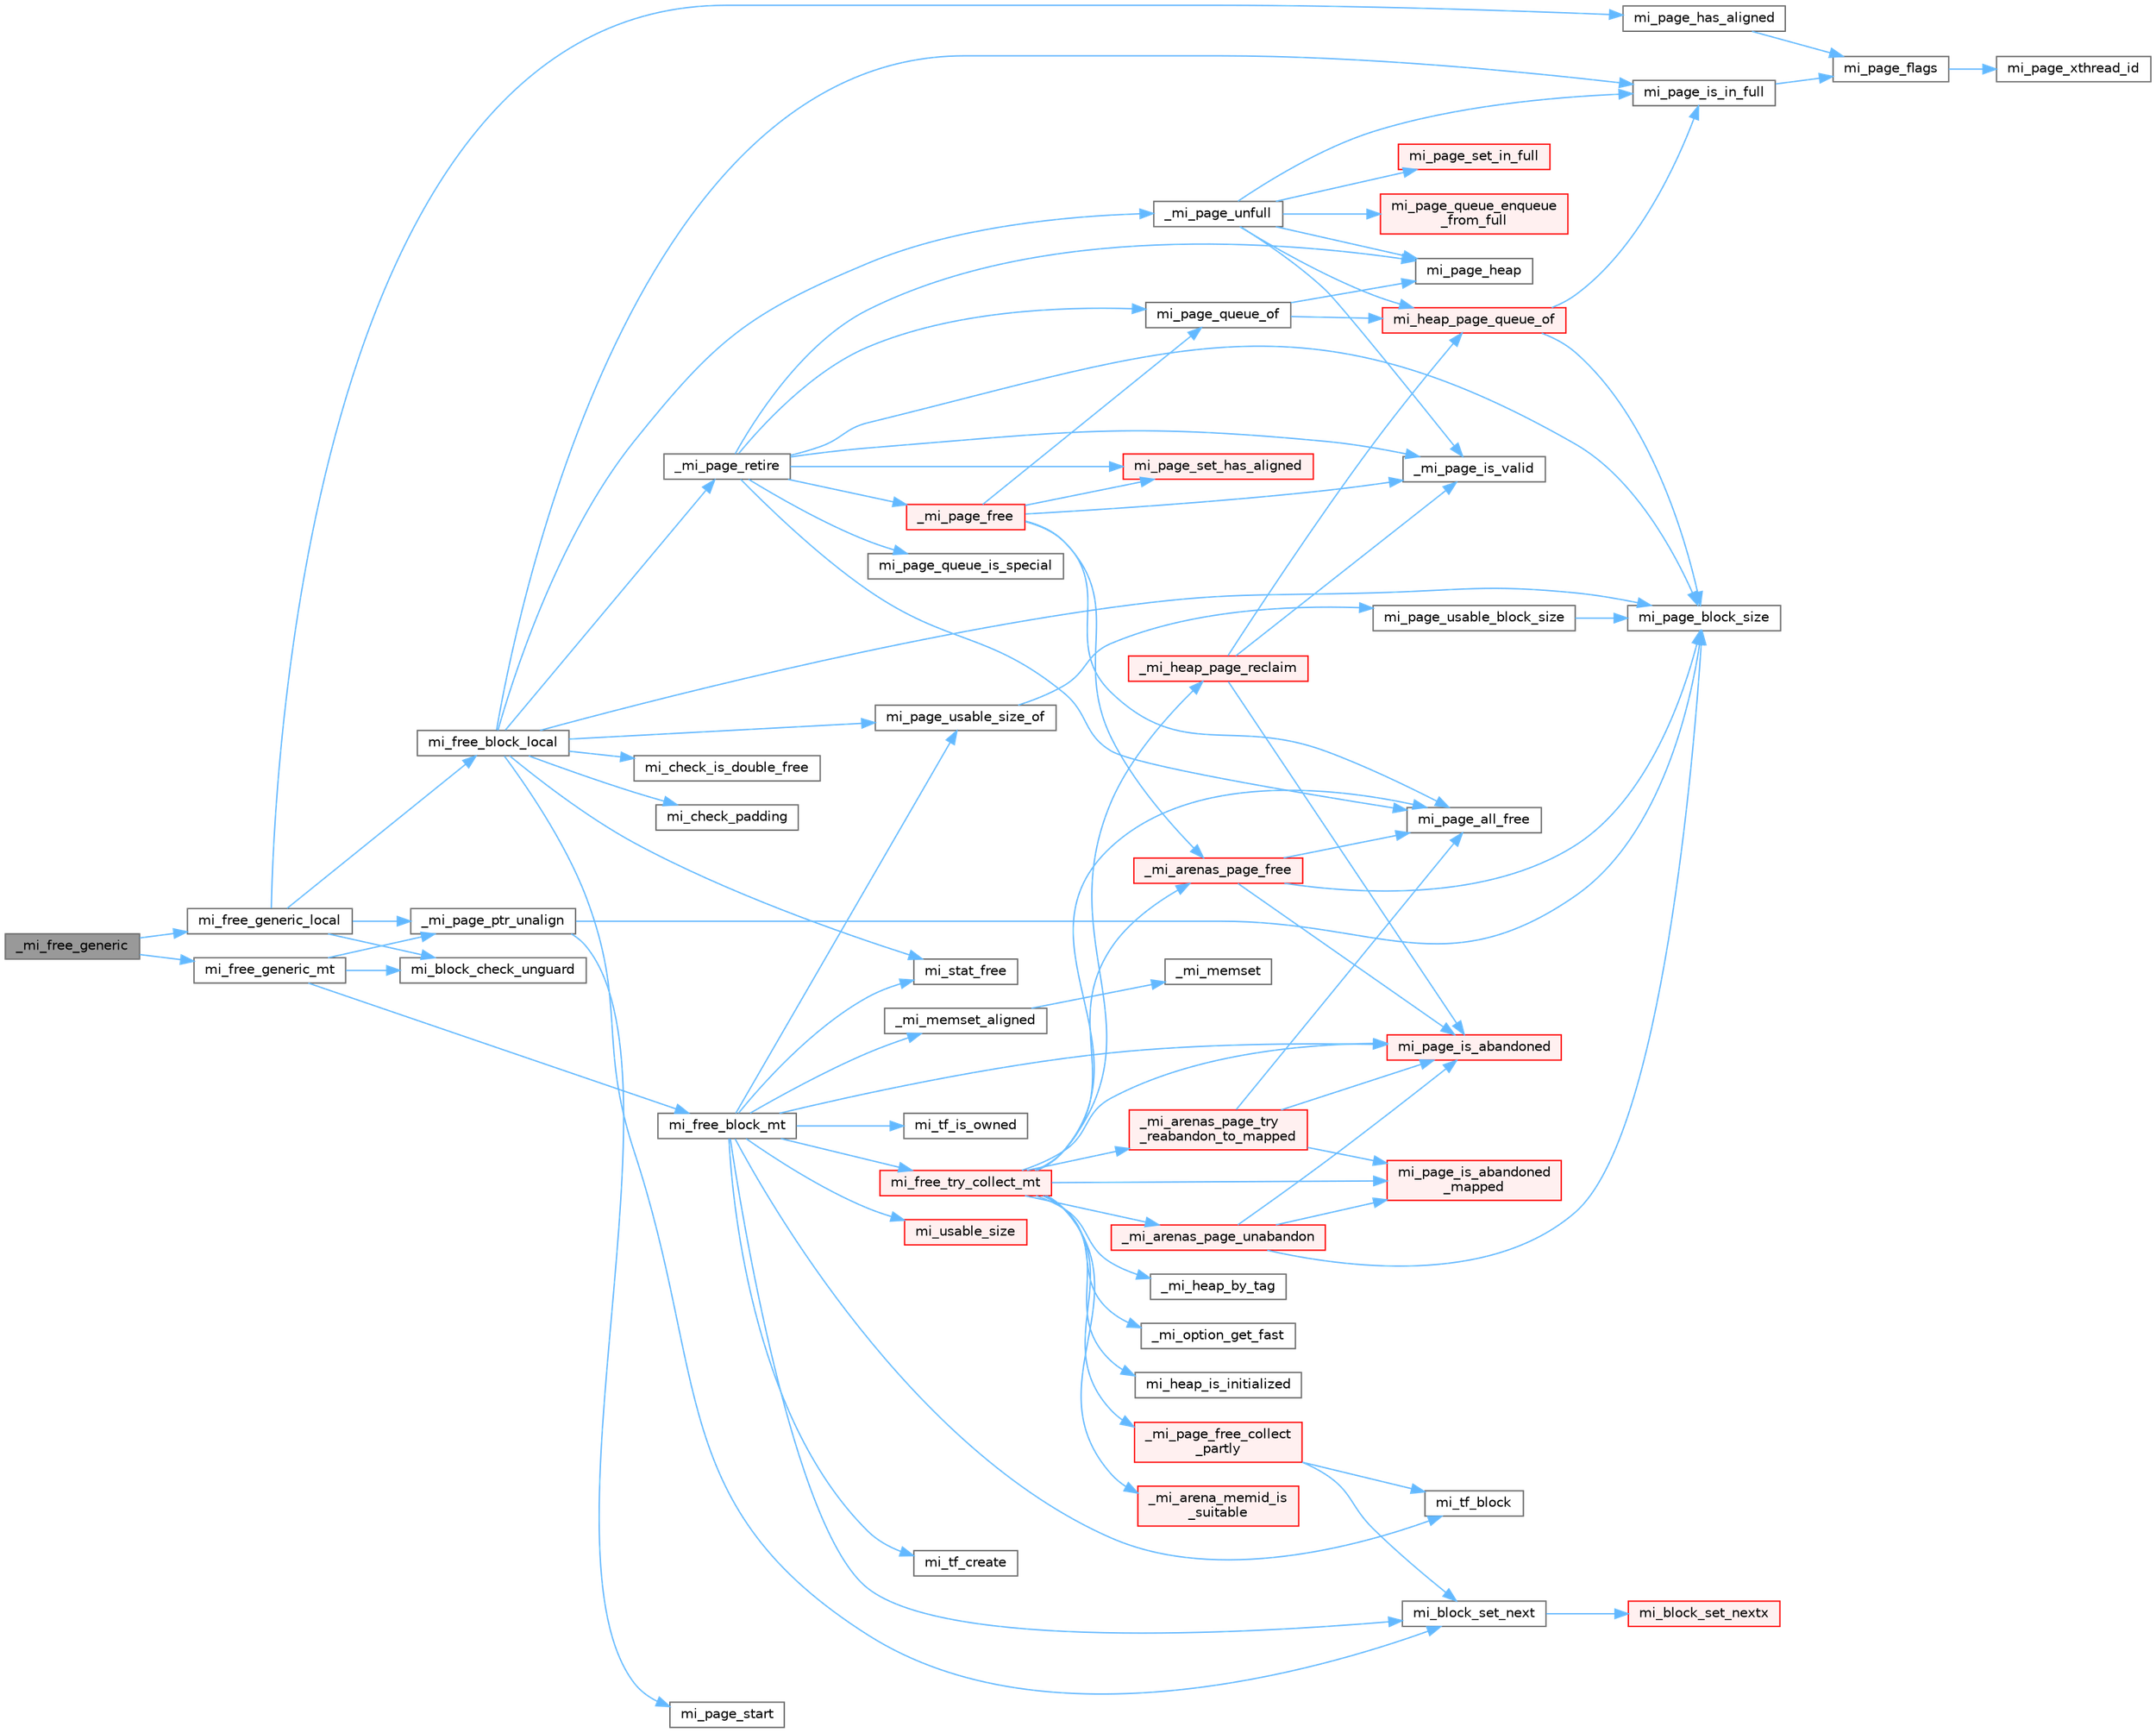digraph "_mi_free_generic"
{
 // LATEX_PDF_SIZE
  bgcolor="transparent";
  edge [fontname=Helvetica,fontsize=10,labelfontname=Helvetica,labelfontsize=10];
  node [fontname=Helvetica,fontsize=10,shape=box,height=0.2,width=0.4];
  rankdir="LR";
  Node1 [id="Node000001",label="_mi_free_generic",height=0.2,width=0.4,color="gray40", fillcolor="grey60", style="filled", fontcolor="black",tooltip=" "];
  Node1 -> Node2 [id="edge1_Node000001_Node000002",color="steelblue1",style="solid",tooltip=" "];
  Node2 [id="Node000002",label="mi_free_generic_local",height=0.2,width=0.4,color="grey40", fillcolor="white", style="filled",URL="$free_8c.html#a2e61936ec89160d051a72f0d1f95424f",tooltip=" "];
  Node2 -> Node3 [id="edge2_Node000002_Node000003",color="steelblue1",style="solid",tooltip=" "];
  Node3 [id="Node000003",label="_mi_page_ptr_unalign",height=0.2,width=0.4,color="grey40", fillcolor="white", style="filled",URL="$free_8c.html#a02c896f799e571b628b2d7747ca9f771",tooltip=" "];
  Node3 -> Node4 [id="edge3_Node000003_Node000004",color="steelblue1",style="solid",tooltip=" "];
  Node4 [id="Node000004",label="mi_page_block_size",height=0.2,width=0.4,color="grey40", fillcolor="white", style="filled",URL="$_e_a_s_t_l_2packages_2mimalloc_2include_2mimalloc_2internal_8h.html#a6134893990c1f09da2b40092ceecc780",tooltip=" "];
  Node3 -> Node5 [id="edge4_Node000003_Node000005",color="steelblue1",style="solid",tooltip=" "];
  Node5 [id="Node000005",label="mi_page_start",height=0.2,width=0.4,color="grey40", fillcolor="white", style="filled",URL="$_e_a_s_t_l_2packages_2mimalloc_2include_2mimalloc_2internal_8h.html#a95e8b035747d340ad060f5cf0811b7e9",tooltip=" "];
  Node2 -> Node6 [id="edge5_Node000002_Node000006",color="steelblue1",style="solid",tooltip=" "];
  Node6 [id="Node000006",label="mi_block_check_unguard",height=0.2,width=0.4,color="grey40", fillcolor="white", style="filled",URL="$free_8c.html#a9faffbac5f73a12ca8d2567027a1c43a",tooltip=" "];
  Node2 -> Node7 [id="edge6_Node000002_Node000007",color="steelblue1",style="solid",tooltip=" "];
  Node7 [id="Node000007",label="mi_free_block_local",height=0.2,width=0.4,color="grey40", fillcolor="white", style="filled",URL="$free_8c.html#a4ea336aeb08fb4786186f6087a751d3c",tooltip=" "];
  Node7 -> Node8 [id="edge7_Node000007_Node000008",color="steelblue1",style="solid",tooltip=" "];
  Node8 [id="Node000008",label="_mi_page_retire",height=0.2,width=0.4,color="grey40", fillcolor="white", style="filled",URL="$page_8c.html#a54b1e58a3b88604ea8dc4d9220f4c32c",tooltip=" "];
  Node8 -> Node9 [id="edge8_Node000008_Node000009",color="steelblue1",style="solid",tooltip=" "];
  Node9 [id="Node000009",label="_mi_page_free",height=0.2,width=0.4,color="red", fillcolor="#FFF0F0", style="filled",URL="$page_8c.html#a1c5c78a8becee842d5b9444a2ee67a3b",tooltip=" "];
  Node9 -> Node138 [id="edge9_Node000009_Node000138",color="steelblue1",style="solid",tooltip=" "];
  Node138 [id="Node000138",label="_mi_arenas_page_free",height=0.2,width=0.4,color="red", fillcolor="#FFF0F0", style="filled",URL="$arena_8c.html#a5c704481ee56f6588f680987f4359d45",tooltip=" "];
  Node138 -> Node219 [id="edge10_Node000138_Node000219",color="steelblue1",style="solid",tooltip=" "];
  Node219 [id="Node000219",label="mi_page_all_free",height=0.2,width=0.4,color="grey40", fillcolor="white", style="filled",URL="$_e_a_s_t_l_2packages_2mimalloc_2include_2mimalloc_2internal_8h.html#adfd6d23350810ca36986ffbc5459c93d",tooltip=" "];
  Node138 -> Node4 [id="edge11_Node000138_Node000004",color="steelblue1",style="solid",tooltip=" "];
  Node138 -> Node223 [id="edge12_Node000138_Node000223",color="steelblue1",style="solid",tooltip=" "];
  Node223 [id="Node000223",label="mi_page_is_abandoned",height=0.2,width=0.4,color="red", fillcolor="#FFF0F0", style="filled",URL="$_e_a_s_t_l_2packages_2mimalloc_2include_2mimalloc_2internal_8h.html#aa75f964d916bd58a37861b88491c51fb",tooltip=" "];
  Node9 -> Node229 [id="edge13_Node000009_Node000229",color="steelblue1",style="solid",tooltip=" "];
  Node229 [id="Node000229",label="_mi_page_is_valid",height=0.2,width=0.4,color="grey40", fillcolor="white", style="filled",URL="$_e_a_s_t_l_2packages_2mimalloc_2include_2mimalloc_2internal_8h.html#af1d572618734511626662f9f7befb8e9",tooltip=" "];
  Node9 -> Node219 [id="edge14_Node000009_Node000219",color="steelblue1",style="solid",tooltip=" "];
  Node9 -> Node235 [id="edge15_Node000009_Node000235",color="steelblue1",style="solid",tooltip=" "];
  Node235 [id="Node000235",label="mi_page_queue_of",height=0.2,width=0.4,color="grey40", fillcolor="white", style="filled",URL="$page-queue_8c.html#a59942bb22e34833289b85a5c70d81f97",tooltip=" "];
  Node235 -> Node236 [id="edge16_Node000235_Node000236",color="steelblue1",style="solid",tooltip=" "];
  Node236 [id="Node000236",label="mi_heap_page_queue_of",height=0.2,width=0.4,color="red", fillcolor="#FFF0F0", style="filled",URL="$page-queue_8c.html#aa50524f852ac833fcf366b583c9ebfaa",tooltip=" "];
  Node236 -> Node4 [id="edge17_Node000236_Node000004",color="steelblue1",style="solid",tooltip=" "];
  Node236 -> Node233 [id="edge18_Node000236_Node000233",color="steelblue1",style="solid",tooltip=" "];
  Node233 [id="Node000233",label="mi_page_is_in_full",height=0.2,width=0.4,color="grey40", fillcolor="white", style="filled",URL="$_e_a_s_t_l_2packages_2mimalloc_2include_2mimalloc_2internal_8h.html#a250f4d0710309fb1cff782cd06644842",tooltip=" "];
  Node233 -> Node234 [id="edge19_Node000233_Node000234",color="steelblue1",style="solid",tooltip=" "];
  Node234 [id="Node000234",label="mi_page_flags",height=0.2,width=0.4,color="grey40", fillcolor="white", style="filled",URL="$_e_a_s_t_l_2packages_2mimalloc_2include_2mimalloc_2internal_8h.html#a3d26e50ecf7ae2045d2a6dc69c3c30c8",tooltip=" "];
  Node234 -> Node225 [id="edge20_Node000234_Node000225",color="steelblue1",style="solid",tooltip=" "];
  Node225 [id="Node000225",label="mi_page_xthread_id",height=0.2,width=0.4,color="grey40", fillcolor="white", style="filled",URL="$_e_a_s_t_l_2packages_2mimalloc_2include_2mimalloc_2internal_8h.html#af15a53be4fb9aa00af3c25632b1b1dac",tooltip=" "];
  Node235 -> Node239 [id="edge21_Node000235_Node000239",color="steelblue1",style="solid",tooltip=" "];
  Node239 [id="Node000239",label="mi_page_heap",height=0.2,width=0.4,color="grey40", fillcolor="white", style="filled",URL="$_e_a_s_t_l_2packages_2mimalloc_2include_2mimalloc_2internal_8h.html#a35ba87308ac94f73791017e50d3ab4c7",tooltip=" "];
  Node9 -> Node244 [id="edge22_Node000009_Node000244",color="steelblue1",style="solid",tooltip=" "];
  Node244 [id="Node000244",label="mi_page_set_has_aligned",height=0.2,width=0.4,color="red", fillcolor="#FFF0F0", style="filled",URL="$_e_a_s_t_l_2packages_2mimalloc_2include_2mimalloc_2internal_8h.html#a41000a967469e2e727f5f8670c8d37e1",tooltip=" "];
  Node8 -> Node229 [id="edge23_Node000008_Node000229",color="steelblue1",style="solid",tooltip=" "];
  Node8 -> Node219 [id="edge24_Node000008_Node000219",color="steelblue1",style="solid",tooltip=" "];
  Node8 -> Node4 [id="edge25_Node000008_Node000004",color="steelblue1",style="solid",tooltip=" "];
  Node8 -> Node239 [id="edge26_Node000008_Node000239",color="steelblue1",style="solid",tooltip=" "];
  Node8 -> Node246 [id="edge27_Node000008_Node000246",color="steelblue1",style="solid",tooltip=" "];
  Node246 [id="Node000246",label="mi_page_queue_is_special",height=0.2,width=0.4,color="grey40", fillcolor="white", style="filled",URL="$page-queue_8c.html#aef6c208d531125d2a6d63e94020b8b89",tooltip=" "];
  Node8 -> Node235 [id="edge28_Node000008_Node000235",color="steelblue1",style="solid",tooltip=" "];
  Node8 -> Node244 [id="edge29_Node000008_Node000244",color="steelblue1",style="solid",tooltip=" "];
  Node7 -> Node247 [id="edge30_Node000007_Node000247",color="steelblue1",style="solid",tooltip=" "];
  Node247 [id="Node000247",label="_mi_page_unfull",height=0.2,width=0.4,color="grey40", fillcolor="white", style="filled",URL="$page_8c.html#a56fb2dd5b89d7848f041fc2f9ad189a0",tooltip=" "];
  Node247 -> Node229 [id="edge31_Node000247_Node000229",color="steelblue1",style="solid",tooltip=" "];
  Node247 -> Node236 [id="edge32_Node000247_Node000236",color="steelblue1",style="solid",tooltip=" "];
  Node247 -> Node239 [id="edge33_Node000247_Node000239",color="steelblue1",style="solid",tooltip=" "];
  Node247 -> Node233 [id="edge34_Node000247_Node000233",color="steelblue1",style="solid",tooltip=" "];
  Node247 -> Node248 [id="edge35_Node000247_Node000248",color="steelblue1",style="solid",tooltip=" "];
  Node248 [id="Node000248",label="mi_page_queue_enqueue\l_from_full",height=0.2,width=0.4,color="red", fillcolor="#FFF0F0", style="filled",URL="$page-queue_8c.html#aa4057c2fc6d8f9e1d6bb30ebbc3123aa",tooltip=" "];
  Node247 -> Node242 [id="edge36_Node000247_Node000242",color="steelblue1",style="solid",tooltip=" "];
  Node242 [id="Node000242",label="mi_page_set_in_full",height=0.2,width=0.4,color="red", fillcolor="#FFF0F0", style="filled",URL="$_e_a_s_t_l_2packages_2mimalloc_2include_2mimalloc_2internal_8h.html#a4b587eab21fd150918b1c57244c17d27",tooltip=" "];
  Node7 -> Node250 [id="edge37_Node000007_Node000250",color="steelblue1",style="solid",tooltip=" "];
  Node250 [id="Node000250",label="mi_block_set_next",height=0.2,width=0.4,color="grey40", fillcolor="white", style="filled",URL="$_e_a_s_t_l_2packages_2mimalloc_2include_2mimalloc_2internal_8h.html#ac7b440a922454c163ed1139aac9b946d",tooltip=" "];
  Node250 -> Node251 [id="edge38_Node000250_Node000251",color="steelblue1",style="solid",tooltip=" "];
  Node251 [id="Node000251",label="mi_block_set_nextx",height=0.2,width=0.4,color="red", fillcolor="#FFF0F0", style="filled",URL="$_e_a_s_t_l_2packages_2mimalloc_2include_2mimalloc_2internal_8h.html#af5fbdb6f591a95ed806576e4edd908d3",tooltip=" "];
  Node7 -> Node254 [id="edge39_Node000007_Node000254",color="steelblue1",style="solid",tooltip=" "];
  Node254 [id="Node000254",label="mi_check_is_double_free",height=0.2,width=0.4,color="grey40", fillcolor="white", style="filled",URL="$free_8c.html#ad23f1572e5f6b82c4c59a43fb9f0595d",tooltip=" "];
  Node7 -> Node255 [id="edge40_Node000007_Node000255",color="steelblue1",style="solid",tooltip=" "];
  Node255 [id="Node000255",label="mi_check_padding",height=0.2,width=0.4,color="grey40", fillcolor="white", style="filled",URL="$free_8c.html#a607d73b1962b5676b5fb0a58d0eda6d8",tooltip=" "];
  Node7 -> Node4 [id="edge41_Node000007_Node000004",color="steelblue1",style="solid",tooltip=" "];
  Node7 -> Node233 [id="edge42_Node000007_Node000233",color="steelblue1",style="solid",tooltip=" "];
  Node7 -> Node256 [id="edge43_Node000007_Node000256",color="steelblue1",style="solid",tooltip=" "];
  Node256 [id="Node000256",label="mi_page_usable_size_of",height=0.2,width=0.4,color="grey40", fillcolor="white", style="filled",URL="$free_8c.html#a26335e66b160c5319806a2e33f7b70e7",tooltip=" "];
  Node256 -> Node257 [id="edge44_Node000256_Node000257",color="steelblue1",style="solid",tooltip=" "];
  Node257 [id="Node000257",label="mi_page_usable_block_size",height=0.2,width=0.4,color="grey40", fillcolor="white", style="filled",URL="$_e_a_s_t_l_2packages_2mimalloc_2include_2mimalloc_2internal_8h.html#a432abca03d059a7d40d8d39617afc8f7",tooltip=" "];
  Node257 -> Node4 [id="edge45_Node000257_Node000004",color="steelblue1",style="solid",tooltip=" "];
  Node7 -> Node258 [id="edge46_Node000007_Node000258",color="steelblue1",style="solid",tooltip=" "];
  Node258 [id="Node000258",label="mi_stat_free",height=0.2,width=0.4,color="grey40", fillcolor="white", style="filled",URL="$free_8c.html#a559045bfe8e993e8ee3e7aef40cf1e35",tooltip=" "];
  Node2 -> Node259 [id="edge47_Node000002_Node000259",color="steelblue1",style="solid",tooltip=" "];
  Node259 [id="Node000259",label="mi_page_has_aligned",height=0.2,width=0.4,color="grey40", fillcolor="white", style="filled",URL="$_e_a_s_t_l_2packages_2mimalloc_2include_2mimalloc_2internal_8h.html#ae0b5641b1e2fabf59c84685e08520852",tooltip=" "];
  Node259 -> Node234 [id="edge48_Node000259_Node000234",color="steelblue1",style="solid",tooltip=" "];
  Node1 -> Node260 [id="edge49_Node000001_Node000260",color="steelblue1",style="solid",tooltip=" "];
  Node260 [id="Node000260",label="mi_free_generic_mt",height=0.2,width=0.4,color="grey40", fillcolor="white", style="filled",URL="$free_8c.html#acc3316883c1cf74f78cb41e5d1b46ced",tooltip=" "];
  Node260 -> Node3 [id="edge50_Node000260_Node000003",color="steelblue1",style="solid",tooltip=" "];
  Node260 -> Node6 [id="edge51_Node000260_Node000006",color="steelblue1",style="solid",tooltip=" "];
  Node260 -> Node261 [id="edge52_Node000260_Node000261",color="steelblue1",style="solid",tooltip=" "];
  Node261 [id="Node000261",label="mi_free_block_mt",height=0.2,width=0.4,color="grey40", fillcolor="white", style="filled",URL="$free_8c.html#af5ffcf95b8bfc34e499ae3b203e72475",tooltip=" "];
  Node261 -> Node144 [id="edge53_Node000261_Node000144",color="steelblue1",style="solid",tooltip=" "];
  Node144 [id="Node000144",label="_mi_memset_aligned",height=0.2,width=0.4,color="grey40", fillcolor="white", style="filled",URL="$_e_a_s_t_l_2packages_2mimalloc_2include_2mimalloc_2internal_8h.html#a770dbf90c89e7e7761f2f99c0fc28115",tooltip=" "];
  Node144 -> Node145 [id="edge54_Node000144_Node000145",color="steelblue1",style="solid",tooltip=" "];
  Node145 [id="Node000145",label="_mi_memset",height=0.2,width=0.4,color="grey40", fillcolor="white", style="filled",URL="$_e_a_s_t_l_2packages_2mimalloc_2include_2mimalloc_2internal_8h.html#ae042f084f894809035813d45e3c43561",tooltip=" "];
  Node261 -> Node250 [id="edge55_Node000261_Node000250",color="steelblue1",style="solid",tooltip=" "];
  Node261 -> Node262 [id="edge56_Node000261_Node000262",color="steelblue1",style="solid",tooltip=" "];
  Node262 [id="Node000262",label="mi_free_try_collect_mt",height=0.2,width=0.4,color="red", fillcolor="#FFF0F0", style="filled",URL="$free_8c.html#a95d8dc8cc63abfde145fac55e9353d24",tooltip=" "];
  Node262 -> Node263 [id="edge57_Node000262_Node000263",color="steelblue1",style="solid",tooltip=" "];
  Node263 [id="Node000263",label="_mi_arena_memid_is\l_suitable",height=0.2,width=0.4,color="red", fillcolor="#FFF0F0", style="filled",URL="$arena_8c.html#a02890f29b2a92bc3631bfe0fb3e350bd",tooltip=" "];
  Node262 -> Node138 [id="edge58_Node000262_Node000138",color="steelblue1",style="solid",tooltip=" "];
  Node262 -> Node265 [id="edge59_Node000262_Node000265",color="steelblue1",style="solid",tooltip=" "];
  Node265 [id="Node000265",label="_mi_arenas_page_try\l_reabandon_to_mapped",height=0.2,width=0.4,color="red", fillcolor="#FFF0F0", style="filled",URL="$arena_8c.html#a93bed98ce573509432555994540a3313",tooltip=" "];
  Node265 -> Node219 [id="edge60_Node000265_Node000219",color="steelblue1",style="solid",tooltip=" "];
  Node265 -> Node223 [id="edge61_Node000265_Node000223",color="steelblue1",style="solid",tooltip=" "];
  Node265 -> Node301 [id="edge62_Node000265_Node000301",color="steelblue1",style="solid",tooltip=" "];
  Node301 [id="Node000301",label="mi_page_is_abandoned\l_mapped",height=0.2,width=0.4,color="red", fillcolor="#FFF0F0", style="filled",URL="$_e_a_s_t_l_2packages_2mimalloc_2include_2mimalloc_2internal_8h.html#a851bf4a755b0da36a7eb750bbd837551",tooltip=" "];
  Node262 -> Node268 [id="edge63_Node000262_Node000268",color="steelblue1",style="solid",tooltip=" "];
  Node268 [id="Node000268",label="_mi_arenas_page_unabandon",height=0.2,width=0.4,color="red", fillcolor="#FFF0F0", style="filled",URL="$arena_8c.html#a1ab01c89ec9262c1ac23776c0ab3843f",tooltip=" "];
  Node268 -> Node4 [id="edge64_Node000268_Node000004",color="steelblue1",style="solid",tooltip=" "];
  Node268 -> Node223 [id="edge65_Node000268_Node000223",color="steelblue1",style="solid",tooltip=" "];
  Node268 -> Node301 [id="edge66_Node000268_Node000301",color="steelblue1",style="solid",tooltip=" "];
  Node262 -> Node315 [id="edge67_Node000262_Node000315",color="steelblue1",style="solid",tooltip=" "];
  Node315 [id="Node000315",label="_mi_heap_by_tag",height=0.2,width=0.4,color="grey40", fillcolor="white", style="filled",URL="$heap_8c.html#a0f06ce565965da587c960d80bbf488e9",tooltip=" "];
  Node262 -> Node316 [id="edge68_Node000262_Node000316",color="steelblue1",style="solid",tooltip=" "];
  Node316 [id="Node000316",label="_mi_heap_page_reclaim",height=0.2,width=0.4,color="red", fillcolor="#FFF0F0", style="filled",URL="$page_8c.html#ab24ca86854e0fd0c95e516de2fdf3b7c",tooltip=" "];
  Node316 -> Node229 [id="edge69_Node000316_Node000229",color="steelblue1",style="solid",tooltip=" "];
  Node316 -> Node236 [id="edge70_Node000316_Node000236",color="steelblue1",style="solid",tooltip=" "];
  Node316 -> Node223 [id="edge71_Node000316_Node000223",color="steelblue1",style="solid",tooltip=" "];
  Node262 -> Node52 [id="edge72_Node000262_Node000052",color="steelblue1",style="solid",tooltip=" "];
  Node52 [id="Node000052",label="_mi_option_get_fast",height=0.2,width=0.4,color="grey40", fillcolor="white", style="filled",URL="$options_8c.html#a1d96c2519367ba4bef4505cbd13aaec3",tooltip=" "];
  Node262 -> Node318 [id="edge73_Node000262_Node000318",color="steelblue1",style="solid",tooltip=" "];
  Node318 [id="Node000318",label="_mi_page_free_collect\l_partly",height=0.2,width=0.4,color="red", fillcolor="#FFF0F0", style="filled",URL="$page_8c.html#a3b5fe83ce56d2ef2de030cc40f8a1d29",tooltip=" "];
  Node318 -> Node250 [id="edge74_Node000318_Node000250",color="steelblue1",style="solid",tooltip=" "];
  Node318 -> Node311 [id="edge75_Node000318_Node000311",color="steelblue1",style="solid",tooltip=" "];
  Node311 [id="Node000311",label="mi_tf_block",height=0.2,width=0.4,color="grey40", fillcolor="white", style="filled",URL="$_e_a_s_t_l_2packages_2mimalloc_2include_2mimalloc_2internal_8h.html#a68f9b45db9fe19930366d0e473bdf791",tooltip=" "];
  Node262 -> Node319 [id="edge76_Node000262_Node000319",color="steelblue1",style="solid",tooltip=" "];
  Node319 [id="Node000319",label="mi_heap_is_initialized",height=0.2,width=0.4,color="grey40", fillcolor="white", style="filled",URL="$_e_a_s_t_l_2packages_2mimalloc_2include_2mimalloc_2internal_8h.html#a320c7d8a15c57974d3b105558a2a55e6",tooltip=" "];
  Node262 -> Node219 [id="edge77_Node000262_Node000219",color="steelblue1",style="solid",tooltip=" "];
  Node262 -> Node223 [id="edge78_Node000262_Node000223",color="steelblue1",style="solid",tooltip=" "];
  Node262 -> Node301 [id="edge79_Node000262_Node000301",color="steelblue1",style="solid",tooltip=" "];
  Node261 -> Node223 [id="edge80_Node000261_Node000223",color="steelblue1",style="solid",tooltip=" "];
  Node261 -> Node256 [id="edge81_Node000261_Node000256",color="steelblue1",style="solid",tooltip=" "];
  Node261 -> Node258 [id="edge82_Node000261_Node000258",color="steelblue1",style="solid",tooltip=" "];
  Node261 -> Node311 [id="edge83_Node000261_Node000311",color="steelblue1",style="solid",tooltip=" "];
  Node261 -> Node312 [id="edge84_Node000261_Node000312",color="steelblue1",style="solid",tooltip=" "];
  Node312 [id="Node000312",label="mi_tf_create",height=0.2,width=0.4,color="grey40", fillcolor="white", style="filled",URL="$_e_a_s_t_l_2packages_2mimalloc_2include_2mimalloc_2internal_8h.html#ae5ecd5e45278bd147fbe6720cba0f323",tooltip=" "];
  Node261 -> Node228 [id="edge85_Node000261_Node000228",color="steelblue1",style="solid",tooltip=" "];
  Node228 [id="Node000228",label="mi_tf_is_owned",height=0.2,width=0.4,color="grey40", fillcolor="white", style="filled",URL="$_e_a_s_t_l_2packages_2mimalloc_2include_2mimalloc_2internal_8h.html#aa501cc20d36064923e3d70c4a08879c4",tooltip=" "];
  Node261 -> Node324 [id="edge86_Node000261_Node000324",color="steelblue1",style="solid",tooltip=" "];
  Node324 [id="Node000324",label="mi_usable_size",height=0.2,width=0.4,color="red", fillcolor="#FFF0F0", style="filled",URL="$free_8c.html#ad4efa3dd9163181d18af0361e45dac86",tooltip=" "];
}

